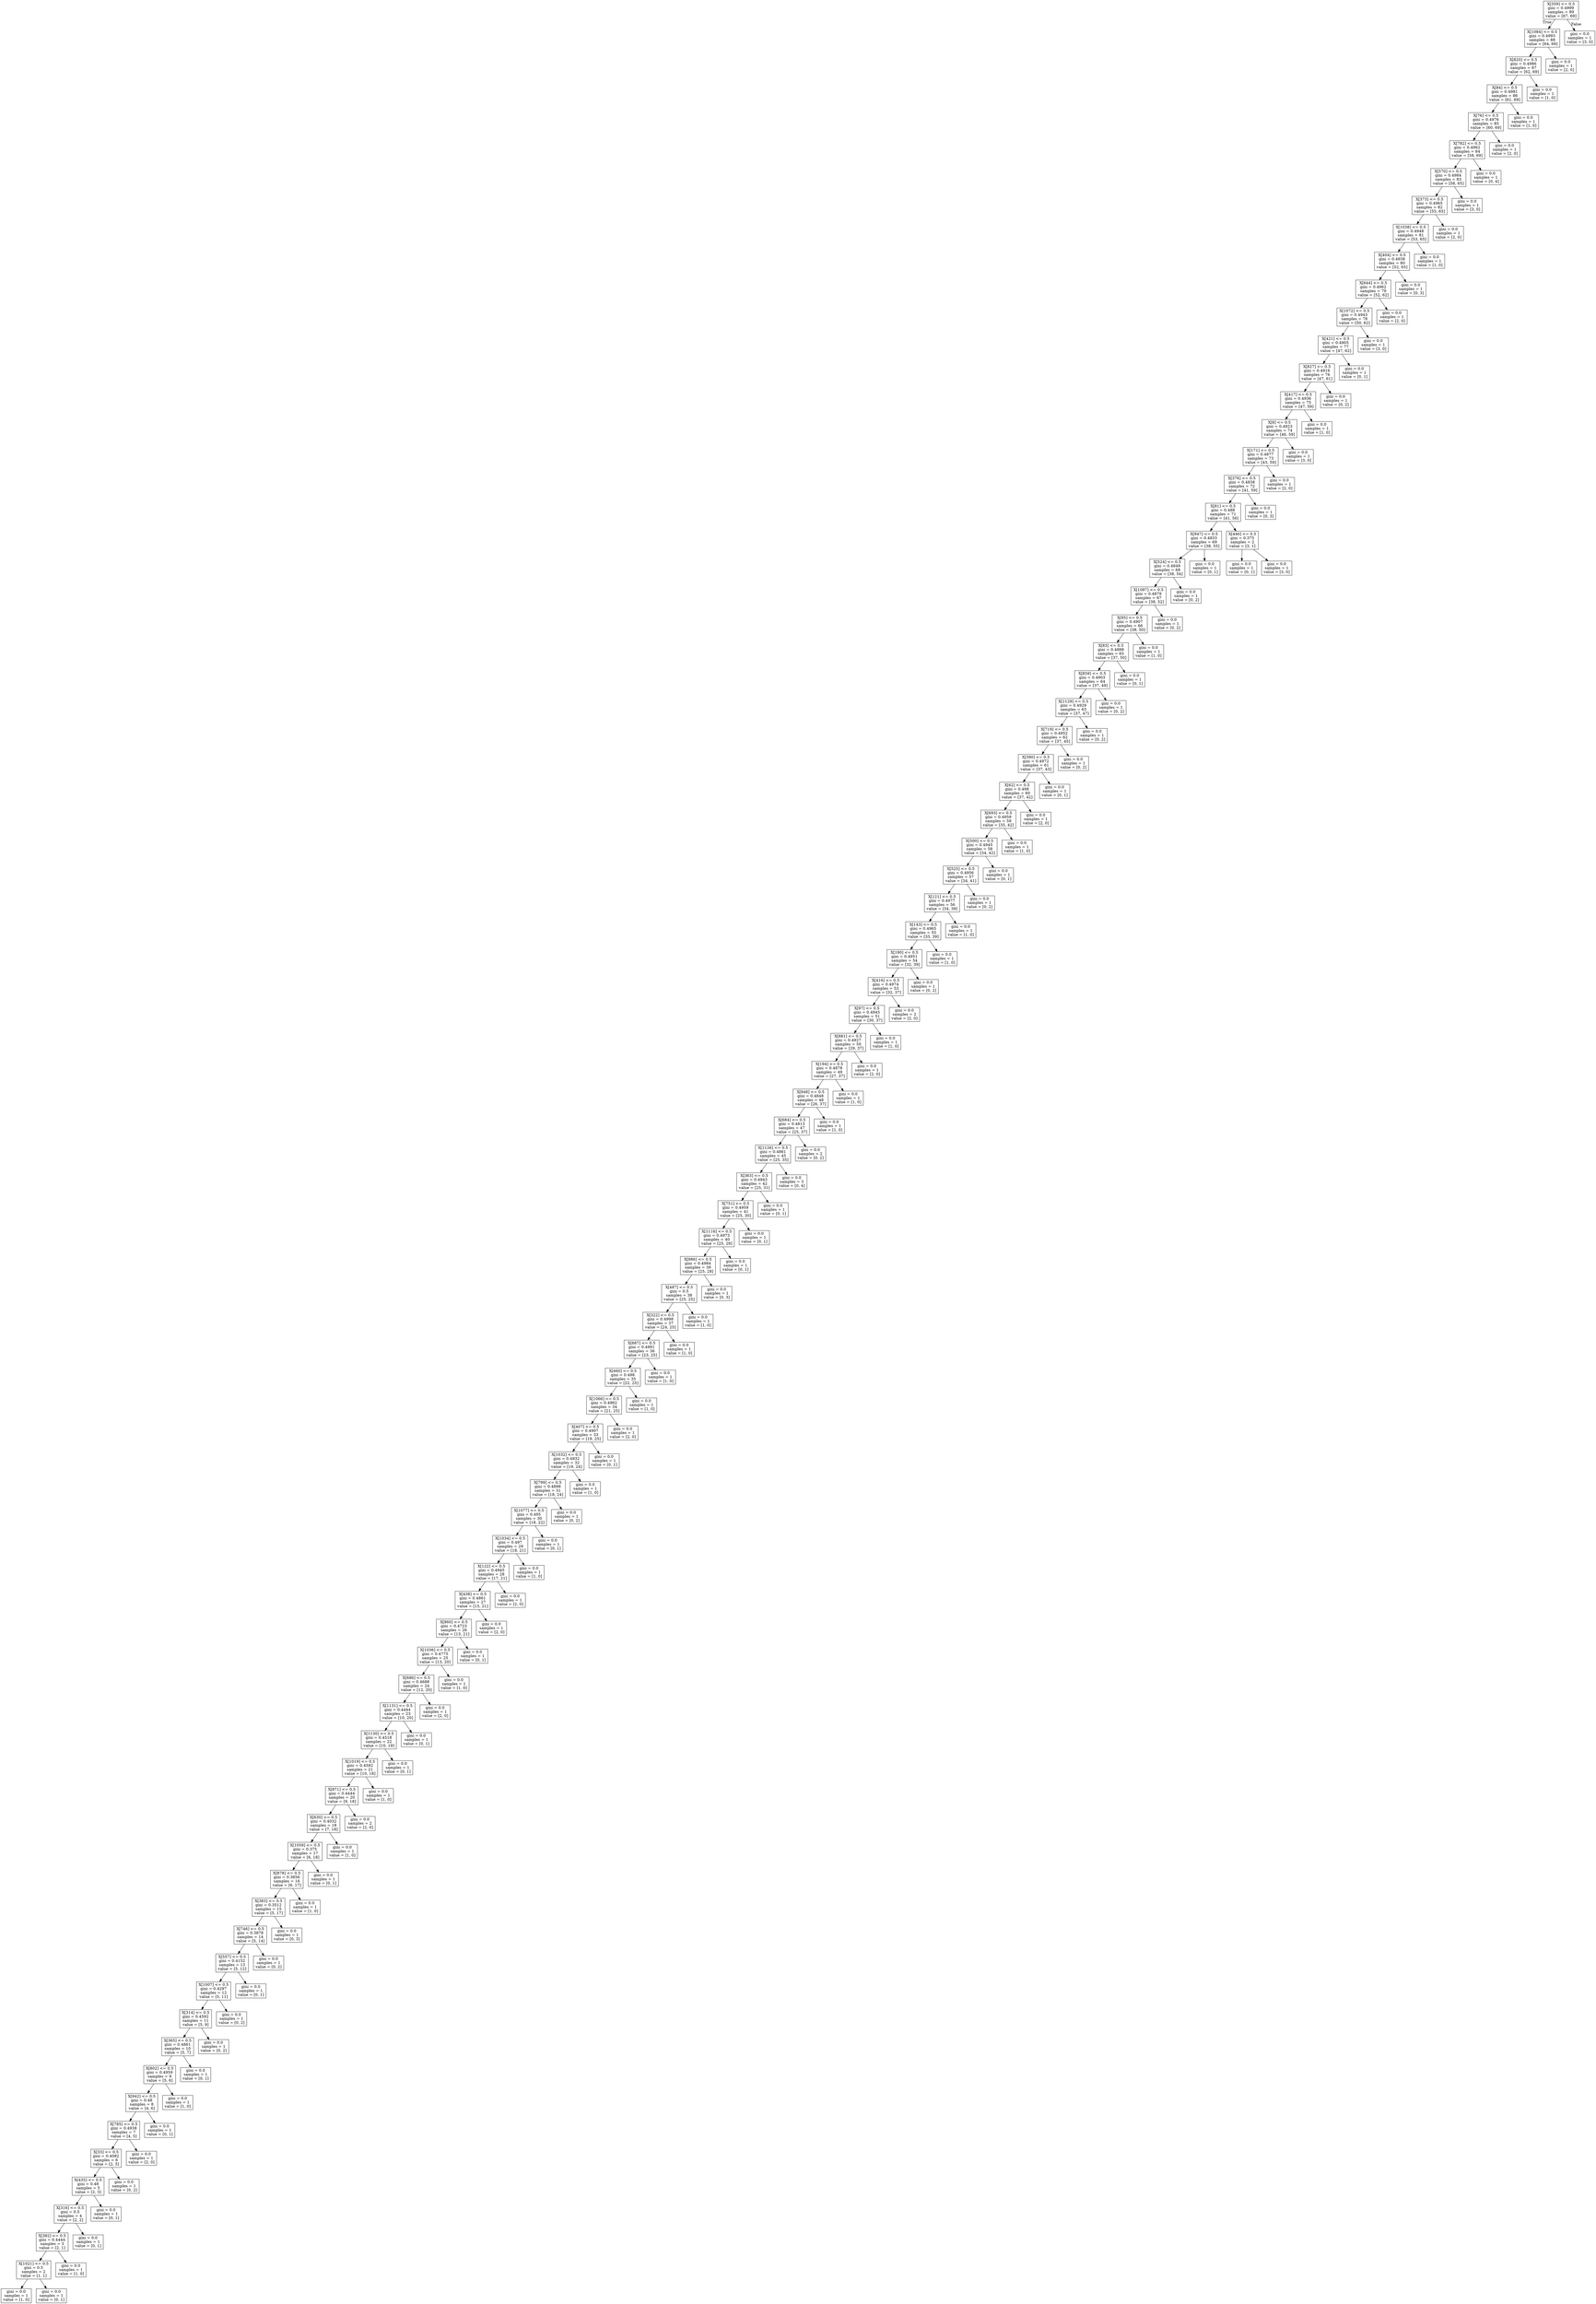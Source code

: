 digraph Tree {
node [shape=box] ;
0 [label="X[359] <= 0.5\ngini = 0.4999\nsamples = 89\nvalue = [67, 69]"] ;
1 [label="X[1084] <= 0.5\ngini = 0.4993\nsamples = 88\nvalue = [64, 69]"] ;
0 -> 1 [labeldistance=2.5, labelangle=45, headlabel="True"] ;
2 [label="X[820] <= 0.5\ngini = 0.4986\nsamples = 87\nvalue = [62, 69]"] ;
1 -> 2 ;
3 [label="X[84] <= 0.5\ngini = 0.4981\nsamples = 86\nvalue = [61, 69]"] ;
2 -> 3 ;
4 [label="X[76] <= 0.5\ngini = 0.4976\nsamples = 85\nvalue = [60, 69]"] ;
3 -> 4 ;
5 [label="X[782] <= 0.5\ngini = 0.4962\nsamples = 84\nvalue = [58, 69]"] ;
4 -> 5 ;
6 [label="X[570] <= 0.5\ngini = 0.4984\nsamples = 83\nvalue = [58, 65]"] ;
5 -> 6 ;
7 [label="X[373] <= 0.5\ngini = 0.4965\nsamples = 82\nvalue = [55, 65]"] ;
6 -> 7 ;
8 [label="X[1038] <= 0.5\ngini = 0.4948\nsamples = 81\nvalue = [53, 65]"] ;
7 -> 8 ;
9 [label="X[404] <= 0.5\ngini = 0.4938\nsamples = 80\nvalue = [52, 65]"] ;
8 -> 9 ;
10 [label="X[644] <= 0.5\ngini = 0.4962\nsamples = 79\nvalue = [52, 62]"] ;
9 -> 10 ;
11 [label="X[1072] <= 0.5\ngini = 0.4943\nsamples = 78\nvalue = [50, 62]"] ;
10 -> 11 ;
12 [label="X[421] <= 0.5\ngini = 0.4905\nsamples = 77\nvalue = [47, 62]"] ;
11 -> 12 ;
13 [label="X[827] <= 0.5\ngini = 0.4916\nsamples = 76\nvalue = [47, 61]"] ;
12 -> 13 ;
14 [label="X[417] <= 0.5\ngini = 0.4936\nsamples = 75\nvalue = [47, 59]"] ;
13 -> 14 ;
15 [label="X[8] <= 0.5\ngini = 0.4923\nsamples = 74\nvalue = [46, 59]"] ;
14 -> 15 ;
16 [label="X[171] <= 0.5\ngini = 0.4877\nsamples = 73\nvalue = [43, 59]"] ;
15 -> 16 ;
17 [label="X[376] <= 0.5\ngini = 0.4838\nsamples = 72\nvalue = [41, 59]"] ;
16 -> 17 ;
18 [label="X[81] <= 0.5\ngini = 0.488\nsamples = 71\nvalue = [41, 56]"] ;
17 -> 18 ;
19 [label="X[947] <= 0.5\ngini = 0.4833\nsamples = 69\nvalue = [38, 55]"] ;
18 -> 19 ;
20 [label="X[524] <= 0.5\ngini = 0.4849\nsamples = 68\nvalue = [38, 54]"] ;
19 -> 20 ;
21 [label="X[1097] <= 0.5\ngini = 0.4879\nsamples = 67\nvalue = [38, 52]"] ;
20 -> 21 ;
22 [label="X[95] <= 0.5\ngini = 0.4907\nsamples = 66\nvalue = [38, 50]"] ;
21 -> 22 ;
23 [label="X[83] <= 0.5\ngini = 0.4888\nsamples = 65\nvalue = [37, 50]"] ;
22 -> 23 ;
24 [label="X[859] <= 0.5\ngini = 0.4903\nsamples = 64\nvalue = [37, 49]"] ;
23 -> 24 ;
25 [label="X[1129] <= 0.5\ngini = 0.4929\nsamples = 63\nvalue = [37, 47]"] ;
24 -> 25 ;
26 [label="X[719] <= 0.5\ngini = 0.4952\nsamples = 62\nvalue = [37, 45]"] ;
25 -> 26 ;
27 [label="X[390] <= 0.5\ngini = 0.4972\nsamples = 61\nvalue = [37, 43]"] ;
26 -> 27 ;
28 [label="X[62] <= 0.5\ngini = 0.498\nsamples = 60\nvalue = [37, 42]"] ;
27 -> 28 ;
29 [label="X[693] <= 0.5\ngini = 0.4959\nsamples = 59\nvalue = [35, 42]"] ;
28 -> 29 ;
30 [label="X[500] <= 0.5\ngini = 0.4945\nsamples = 58\nvalue = [34, 42]"] ;
29 -> 30 ;
31 [label="X[525] <= 0.5\ngini = 0.4956\nsamples = 57\nvalue = [34, 41]"] ;
30 -> 31 ;
32 [label="X[121] <= 0.5\ngini = 0.4977\nsamples = 56\nvalue = [34, 39]"] ;
31 -> 32 ;
33 [label="X[143] <= 0.5\ngini = 0.4965\nsamples = 55\nvalue = [33, 39]"] ;
32 -> 33 ;
34 [label="X[190] <= 0.5\ngini = 0.4951\nsamples = 54\nvalue = [32, 39]"] ;
33 -> 34 ;
35 [label="X[416] <= 0.5\ngini = 0.4974\nsamples = 53\nvalue = [32, 37]"] ;
34 -> 35 ;
36 [label="X[97] <= 0.5\ngini = 0.4945\nsamples = 51\nvalue = [30, 37]"] ;
35 -> 36 ;
37 [label="X[881] <= 0.5\ngini = 0.4927\nsamples = 50\nvalue = [29, 37]"] ;
36 -> 37 ;
38 [label="X[194] <= 0.5\ngini = 0.4878\nsamples = 49\nvalue = [27, 37]"] ;
37 -> 38 ;
39 [label="X[948] <= 0.5\ngini = 0.4848\nsamples = 48\nvalue = [26, 37]"] ;
38 -> 39 ;
40 [label="X[684] <= 0.5\ngini = 0.4813\nsamples = 47\nvalue = [25, 37]"] ;
39 -> 40 ;
41 [label="X[1126] <= 0.5\ngini = 0.4861\nsamples = 45\nvalue = [25, 35]"] ;
40 -> 41 ;
42 [label="X[363] <= 0.5\ngini = 0.4943\nsamples = 42\nvalue = [25, 31]"] ;
41 -> 42 ;
43 [label="X[751] <= 0.5\ngini = 0.4959\nsamples = 41\nvalue = [25, 30]"] ;
42 -> 43 ;
44 [label="X[1116] <= 0.5\ngini = 0.4973\nsamples = 40\nvalue = [25, 29]"] ;
43 -> 44 ;
45 [label="X[986] <= 0.5\ngini = 0.4984\nsamples = 39\nvalue = [25, 28]"] ;
44 -> 45 ;
46 [label="X[487] <= 0.5\ngini = 0.5\nsamples = 38\nvalue = [25, 25]"] ;
45 -> 46 ;
47 [label="X[322] <= 0.5\ngini = 0.4998\nsamples = 37\nvalue = [24, 25]"] ;
46 -> 47 ;
48 [label="X[687] <= 0.5\ngini = 0.4991\nsamples = 36\nvalue = [23, 25]"] ;
47 -> 48 ;
49 [label="X[460] <= 0.5\ngini = 0.498\nsamples = 35\nvalue = [22, 25]"] ;
48 -> 49 ;
50 [label="X[1066] <= 0.5\ngini = 0.4962\nsamples = 34\nvalue = [21, 25]"] ;
49 -> 50 ;
51 [label="X[407] <= 0.5\ngini = 0.4907\nsamples = 33\nvalue = [19, 25]"] ;
50 -> 51 ;
52 [label="X[1032] <= 0.5\ngini = 0.4932\nsamples = 32\nvalue = [19, 24]"] ;
51 -> 52 ;
53 [label="X[799] <= 0.5\ngini = 0.4898\nsamples = 31\nvalue = [18, 24]"] ;
52 -> 53 ;
54 [label="X[1077] <= 0.5\ngini = 0.495\nsamples = 30\nvalue = [18, 22]"] ;
53 -> 54 ;
55 [label="X[1034] <= 0.5\ngini = 0.497\nsamples = 29\nvalue = [18, 21]"] ;
54 -> 55 ;
56 [label="X[122] <= 0.5\ngini = 0.4945\nsamples = 28\nvalue = [17, 21]"] ;
55 -> 56 ;
57 [label="X[438] <= 0.5\ngini = 0.4861\nsamples = 27\nvalue = [15, 21]"] ;
56 -> 57 ;
58 [label="X[860] <= 0.5\ngini = 0.4723\nsamples = 26\nvalue = [13, 21]"] ;
57 -> 58 ;
59 [label="X[1036] <= 0.5\ngini = 0.4775\nsamples = 25\nvalue = [13, 20]"] ;
58 -> 59 ;
60 [label="X[686] <= 0.5\ngini = 0.4688\nsamples = 24\nvalue = [12, 20]"] ;
59 -> 60 ;
61 [label="X[1131] <= 0.5\ngini = 0.4444\nsamples = 23\nvalue = [10, 20]"] ;
60 -> 61 ;
62 [label="X[1130] <= 0.5\ngini = 0.4518\nsamples = 22\nvalue = [10, 19]"] ;
61 -> 62 ;
63 [label="X[1019] <= 0.5\ngini = 0.4592\nsamples = 21\nvalue = [10, 18]"] ;
62 -> 63 ;
64 [label="X[871] <= 0.5\ngini = 0.4444\nsamples = 20\nvalue = [9, 18]"] ;
63 -> 64 ;
65 [label="X[630] <= 0.5\ngini = 0.4032\nsamples = 18\nvalue = [7, 18]"] ;
64 -> 65 ;
66 [label="X[1059] <= 0.5\ngini = 0.375\nsamples = 17\nvalue = [6, 18]"] ;
65 -> 66 ;
67 [label="X[878] <= 0.5\ngini = 0.3856\nsamples = 16\nvalue = [6, 17]"] ;
66 -> 67 ;
68 [label="X[383] <= 0.5\ngini = 0.3512\nsamples = 15\nvalue = [5, 17]"] ;
67 -> 68 ;
69 [label="X[746] <= 0.5\ngini = 0.3878\nsamples = 14\nvalue = [5, 14]"] ;
68 -> 69 ;
70 [label="X[557] <= 0.5\ngini = 0.4152\nsamples = 13\nvalue = [5, 12]"] ;
69 -> 70 ;
71 [label="X[1007] <= 0.5\ngini = 0.4297\nsamples = 12\nvalue = [5, 11]"] ;
70 -> 71 ;
72 [label="X[314] <= 0.5\ngini = 0.4592\nsamples = 11\nvalue = [5, 9]"] ;
71 -> 72 ;
73 [label="X[365] <= 0.5\ngini = 0.4861\nsamples = 10\nvalue = [5, 7]"] ;
72 -> 73 ;
74 [label="X[802] <= 0.5\ngini = 0.4959\nsamples = 9\nvalue = [5, 6]"] ;
73 -> 74 ;
75 [label="X[942] <= 0.5\ngini = 0.48\nsamples = 8\nvalue = [4, 6]"] ;
74 -> 75 ;
76 [label="X[785] <= 0.5\ngini = 0.4938\nsamples = 7\nvalue = [4, 5]"] ;
75 -> 76 ;
77 [label="X[33] <= 0.5\ngini = 0.4082\nsamples = 6\nvalue = [2, 5]"] ;
76 -> 77 ;
78 [label="X[435] <= 0.5\ngini = 0.48\nsamples = 5\nvalue = [2, 3]"] ;
77 -> 78 ;
79 [label="X[316] <= 0.5\ngini = 0.5\nsamples = 4\nvalue = [2, 2]"] ;
78 -> 79 ;
80 [label="X[382] <= 0.5\ngini = 0.4444\nsamples = 3\nvalue = [2, 1]"] ;
79 -> 80 ;
81 [label="X[1021] <= 0.5\ngini = 0.5\nsamples = 2\nvalue = [1, 1]"] ;
80 -> 81 ;
82 [label="gini = 0.0\nsamples = 1\nvalue = [1, 0]"] ;
81 -> 82 ;
83 [label="gini = 0.0\nsamples = 1\nvalue = [0, 1]"] ;
81 -> 83 ;
84 [label="gini = 0.0\nsamples = 1\nvalue = [1, 0]"] ;
80 -> 84 ;
85 [label="gini = 0.0\nsamples = 1\nvalue = [0, 1]"] ;
79 -> 85 ;
86 [label="gini = 0.0\nsamples = 1\nvalue = [0, 1]"] ;
78 -> 86 ;
87 [label="gini = 0.0\nsamples = 1\nvalue = [0, 2]"] ;
77 -> 87 ;
88 [label="gini = 0.0\nsamples = 1\nvalue = [2, 0]"] ;
76 -> 88 ;
89 [label="gini = 0.0\nsamples = 1\nvalue = [0, 1]"] ;
75 -> 89 ;
90 [label="gini = 0.0\nsamples = 1\nvalue = [1, 0]"] ;
74 -> 90 ;
91 [label="gini = 0.0\nsamples = 1\nvalue = [0, 1]"] ;
73 -> 91 ;
92 [label="gini = 0.0\nsamples = 1\nvalue = [0, 2]"] ;
72 -> 92 ;
93 [label="gini = 0.0\nsamples = 1\nvalue = [0, 2]"] ;
71 -> 93 ;
94 [label="gini = 0.0\nsamples = 1\nvalue = [0, 1]"] ;
70 -> 94 ;
95 [label="gini = 0.0\nsamples = 1\nvalue = [0, 2]"] ;
69 -> 95 ;
96 [label="gini = 0.0\nsamples = 1\nvalue = [0, 3]"] ;
68 -> 96 ;
97 [label="gini = 0.0\nsamples = 1\nvalue = [1, 0]"] ;
67 -> 97 ;
98 [label="gini = 0.0\nsamples = 1\nvalue = [0, 1]"] ;
66 -> 98 ;
99 [label="gini = 0.0\nsamples = 1\nvalue = [1, 0]"] ;
65 -> 99 ;
100 [label="gini = 0.0\nsamples = 2\nvalue = [2, 0]"] ;
64 -> 100 ;
101 [label="gini = 0.0\nsamples = 1\nvalue = [1, 0]"] ;
63 -> 101 ;
102 [label="gini = 0.0\nsamples = 1\nvalue = [0, 1]"] ;
62 -> 102 ;
103 [label="gini = 0.0\nsamples = 1\nvalue = [0, 1]"] ;
61 -> 103 ;
104 [label="gini = 0.0\nsamples = 1\nvalue = [2, 0]"] ;
60 -> 104 ;
105 [label="gini = 0.0\nsamples = 1\nvalue = [1, 0]"] ;
59 -> 105 ;
106 [label="gini = 0.0\nsamples = 1\nvalue = [0, 1]"] ;
58 -> 106 ;
107 [label="gini = 0.0\nsamples = 1\nvalue = [2, 0]"] ;
57 -> 107 ;
108 [label="gini = 0.0\nsamples = 1\nvalue = [2, 0]"] ;
56 -> 108 ;
109 [label="gini = 0.0\nsamples = 1\nvalue = [1, 0]"] ;
55 -> 109 ;
110 [label="gini = 0.0\nsamples = 1\nvalue = [0, 1]"] ;
54 -> 110 ;
111 [label="gini = 0.0\nsamples = 1\nvalue = [0, 2]"] ;
53 -> 111 ;
112 [label="gini = 0.0\nsamples = 1\nvalue = [1, 0]"] ;
52 -> 112 ;
113 [label="gini = 0.0\nsamples = 1\nvalue = [0, 1]"] ;
51 -> 113 ;
114 [label="gini = 0.0\nsamples = 1\nvalue = [2, 0]"] ;
50 -> 114 ;
115 [label="gini = 0.0\nsamples = 1\nvalue = [1, 0]"] ;
49 -> 115 ;
116 [label="gini = 0.0\nsamples = 1\nvalue = [1, 0]"] ;
48 -> 116 ;
117 [label="gini = 0.0\nsamples = 1\nvalue = [1, 0]"] ;
47 -> 117 ;
118 [label="gini = 0.0\nsamples = 1\nvalue = [1, 0]"] ;
46 -> 118 ;
119 [label="gini = 0.0\nsamples = 1\nvalue = [0, 3]"] ;
45 -> 119 ;
120 [label="gini = 0.0\nsamples = 1\nvalue = [0, 1]"] ;
44 -> 120 ;
121 [label="gini = 0.0\nsamples = 1\nvalue = [0, 1]"] ;
43 -> 121 ;
122 [label="gini = 0.0\nsamples = 1\nvalue = [0, 1]"] ;
42 -> 122 ;
123 [label="gini = 0.0\nsamples = 3\nvalue = [0, 4]"] ;
41 -> 123 ;
124 [label="gini = 0.0\nsamples = 2\nvalue = [0, 2]"] ;
40 -> 124 ;
125 [label="gini = 0.0\nsamples = 1\nvalue = [1, 0]"] ;
39 -> 125 ;
126 [label="gini = 0.0\nsamples = 1\nvalue = [1, 0]"] ;
38 -> 126 ;
127 [label="gini = 0.0\nsamples = 1\nvalue = [2, 0]"] ;
37 -> 127 ;
128 [label="gini = 0.0\nsamples = 1\nvalue = [1, 0]"] ;
36 -> 128 ;
129 [label="gini = 0.0\nsamples = 2\nvalue = [2, 0]"] ;
35 -> 129 ;
130 [label="gini = 0.0\nsamples = 1\nvalue = [0, 2]"] ;
34 -> 130 ;
131 [label="gini = 0.0\nsamples = 1\nvalue = [1, 0]"] ;
33 -> 131 ;
132 [label="gini = 0.0\nsamples = 1\nvalue = [1, 0]"] ;
32 -> 132 ;
133 [label="gini = 0.0\nsamples = 1\nvalue = [0, 2]"] ;
31 -> 133 ;
134 [label="gini = 0.0\nsamples = 1\nvalue = [0, 1]"] ;
30 -> 134 ;
135 [label="gini = 0.0\nsamples = 1\nvalue = [1, 0]"] ;
29 -> 135 ;
136 [label="gini = 0.0\nsamples = 1\nvalue = [2, 0]"] ;
28 -> 136 ;
137 [label="gini = 0.0\nsamples = 1\nvalue = [0, 1]"] ;
27 -> 137 ;
138 [label="gini = 0.0\nsamples = 1\nvalue = [0, 2]"] ;
26 -> 138 ;
139 [label="gini = 0.0\nsamples = 1\nvalue = [0, 2]"] ;
25 -> 139 ;
140 [label="gini = 0.0\nsamples = 1\nvalue = [0, 2]"] ;
24 -> 140 ;
141 [label="gini = 0.0\nsamples = 1\nvalue = [0, 1]"] ;
23 -> 141 ;
142 [label="gini = 0.0\nsamples = 1\nvalue = [1, 0]"] ;
22 -> 142 ;
143 [label="gini = 0.0\nsamples = 1\nvalue = [0, 2]"] ;
21 -> 143 ;
144 [label="gini = 0.0\nsamples = 1\nvalue = [0, 2]"] ;
20 -> 144 ;
145 [label="gini = 0.0\nsamples = 1\nvalue = [0, 1]"] ;
19 -> 145 ;
146 [label="X[446] <= 0.5\ngini = 0.375\nsamples = 2\nvalue = [3, 1]"] ;
18 -> 146 ;
147 [label="gini = 0.0\nsamples = 1\nvalue = [0, 1]"] ;
146 -> 147 ;
148 [label="gini = 0.0\nsamples = 1\nvalue = [3, 0]"] ;
146 -> 148 ;
149 [label="gini = 0.0\nsamples = 1\nvalue = [0, 3]"] ;
17 -> 149 ;
150 [label="gini = 0.0\nsamples = 1\nvalue = [2, 0]"] ;
16 -> 150 ;
151 [label="gini = 0.0\nsamples = 1\nvalue = [3, 0]"] ;
15 -> 151 ;
152 [label="gini = 0.0\nsamples = 1\nvalue = [1, 0]"] ;
14 -> 152 ;
153 [label="gini = 0.0\nsamples = 1\nvalue = [0, 2]"] ;
13 -> 153 ;
154 [label="gini = 0.0\nsamples = 1\nvalue = [0, 1]"] ;
12 -> 154 ;
155 [label="gini = 0.0\nsamples = 1\nvalue = [3, 0]"] ;
11 -> 155 ;
156 [label="gini = 0.0\nsamples = 1\nvalue = [2, 0]"] ;
10 -> 156 ;
157 [label="gini = 0.0\nsamples = 1\nvalue = [0, 3]"] ;
9 -> 157 ;
158 [label="gini = 0.0\nsamples = 1\nvalue = [1, 0]"] ;
8 -> 158 ;
159 [label="gini = 0.0\nsamples = 1\nvalue = [2, 0]"] ;
7 -> 159 ;
160 [label="gini = 0.0\nsamples = 1\nvalue = [3, 0]"] ;
6 -> 160 ;
161 [label="gini = 0.0\nsamples = 1\nvalue = [0, 4]"] ;
5 -> 161 ;
162 [label="gini = 0.0\nsamples = 1\nvalue = [2, 0]"] ;
4 -> 162 ;
163 [label="gini = 0.0\nsamples = 1\nvalue = [1, 0]"] ;
3 -> 163 ;
164 [label="gini = 0.0\nsamples = 1\nvalue = [1, 0]"] ;
2 -> 164 ;
165 [label="gini = 0.0\nsamples = 1\nvalue = [2, 0]"] ;
1 -> 165 ;
166 [label="gini = 0.0\nsamples = 1\nvalue = [3, 0]"] ;
0 -> 166 [labeldistance=2.5, labelangle=-45, headlabel="False"] ;
}